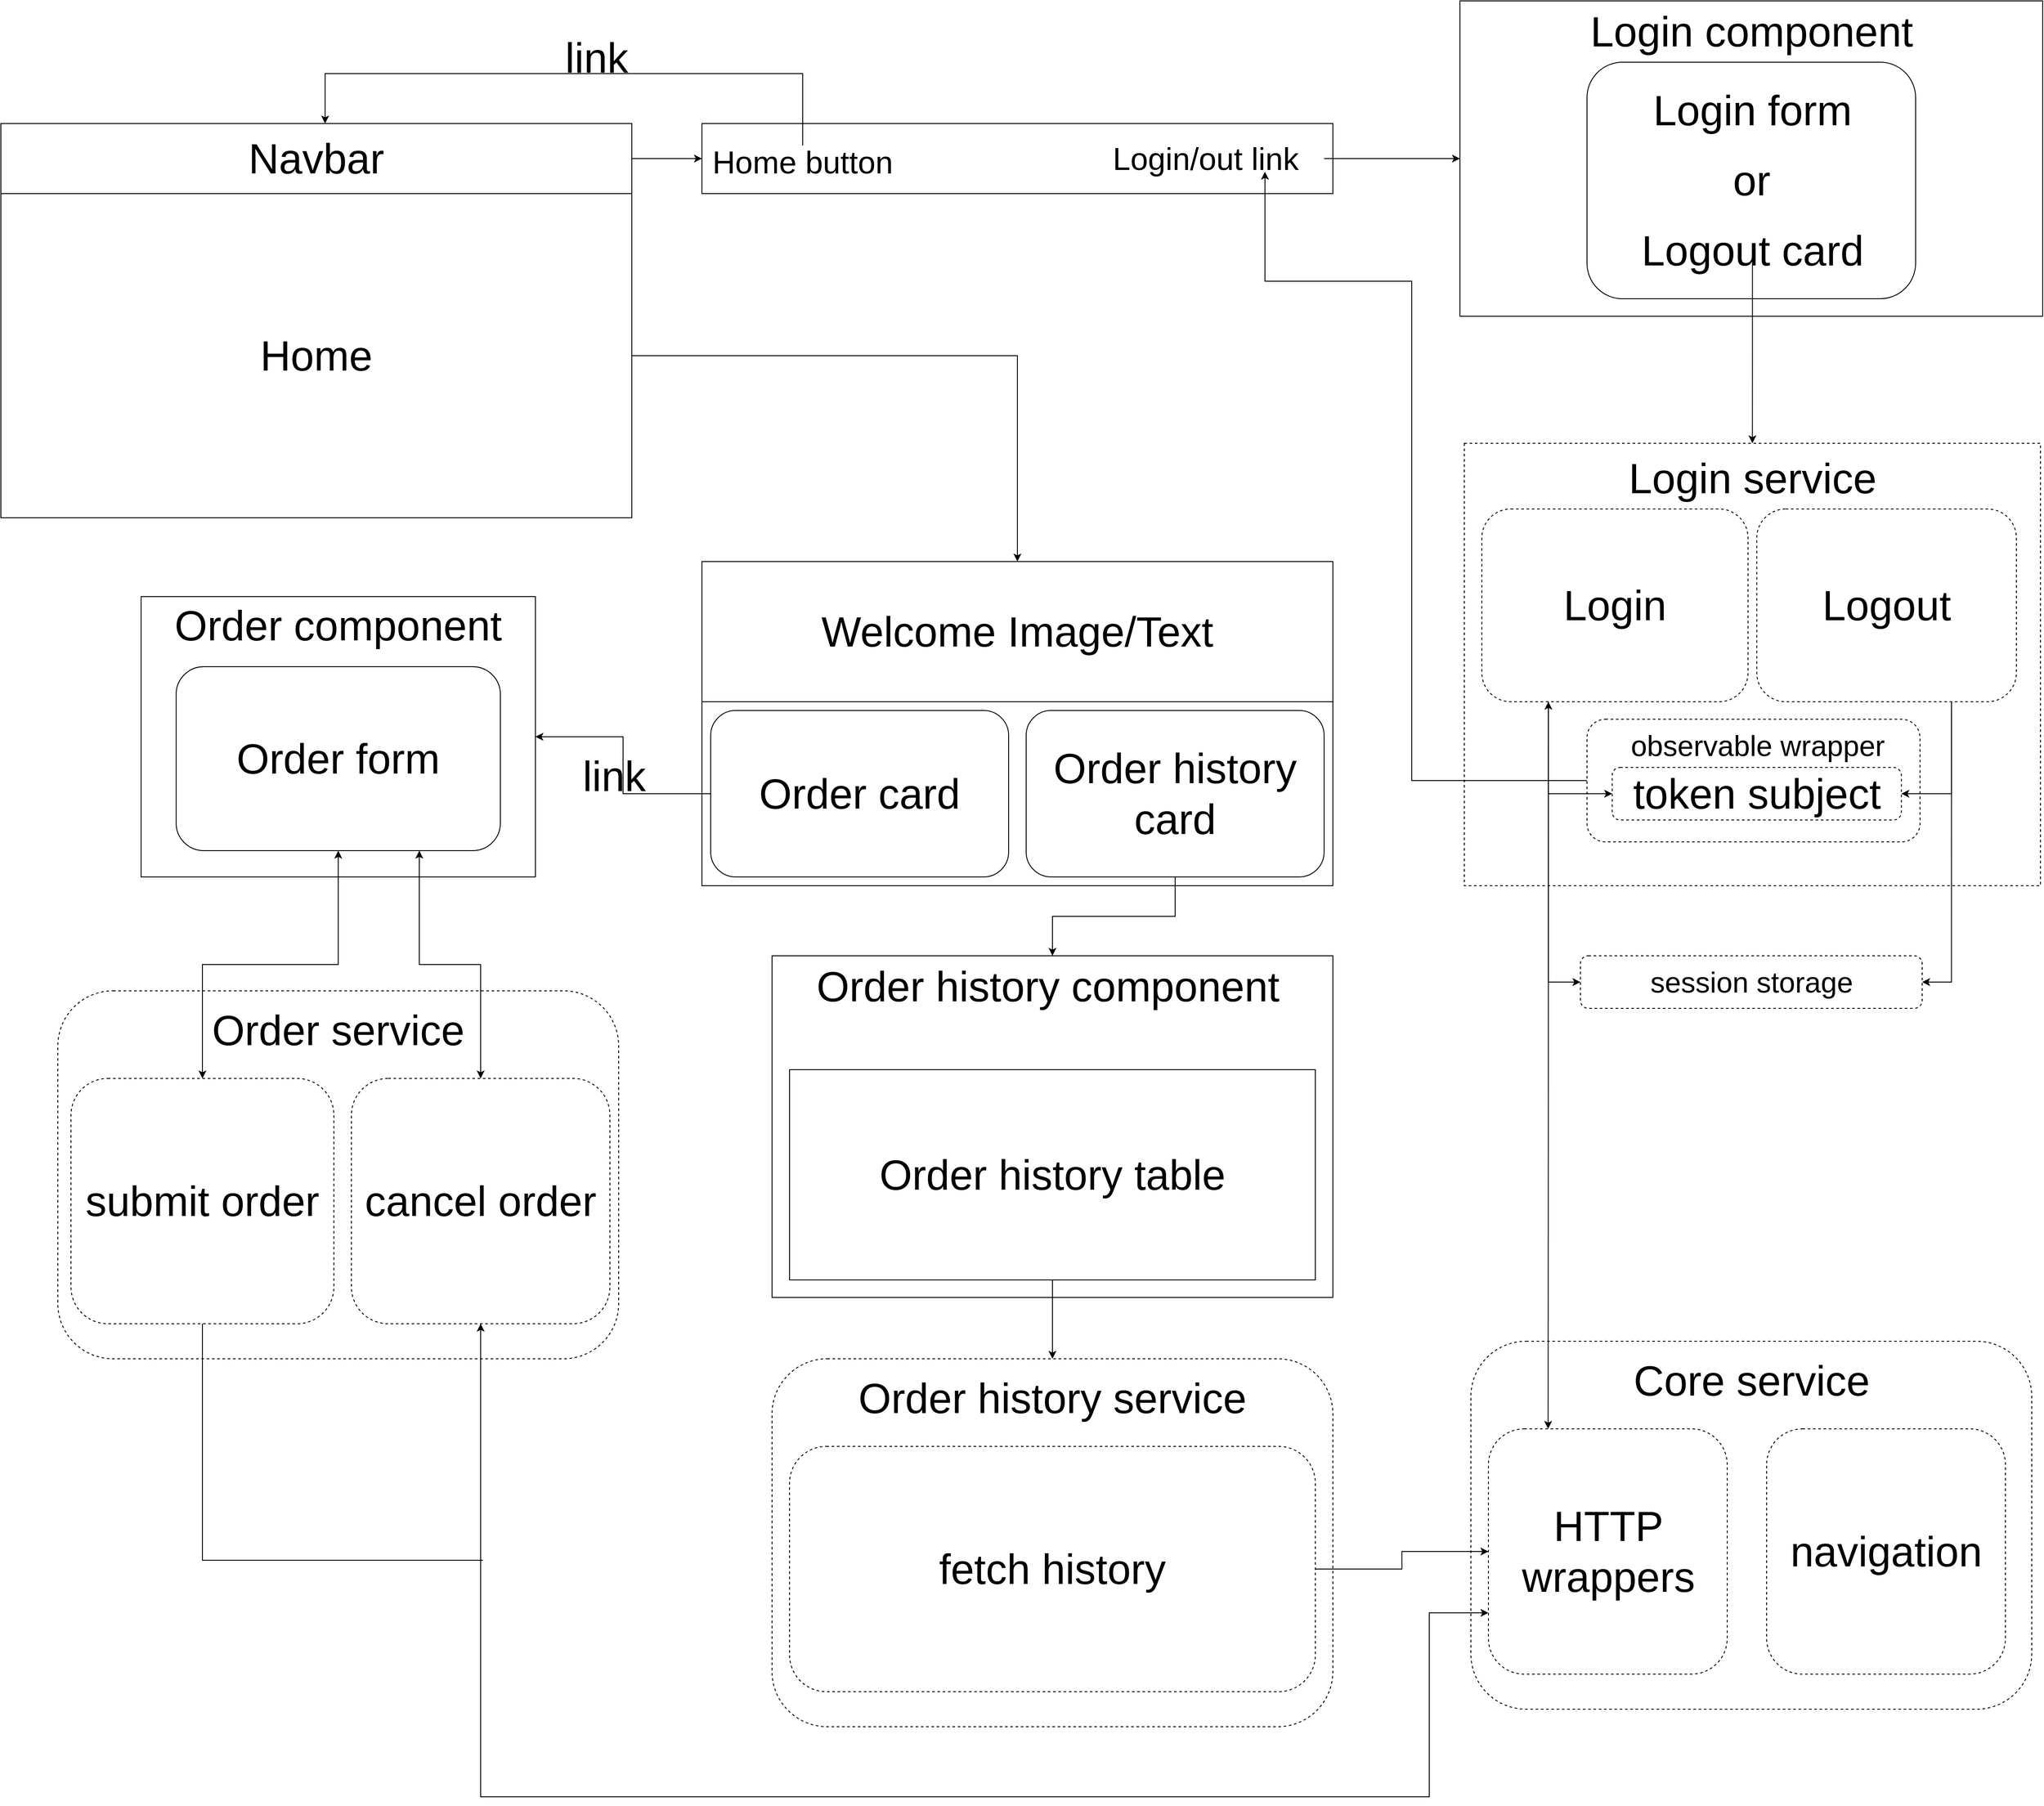 <mxfile version="20.8.20" type="device"><diagram name="Page-1" id="yQVor-XQILGKOiAcVBCf"><mxGraphModel dx="3063" dy="2186" grid="1" gridSize="10" guides="1" tooltips="1" connect="1" arrows="1" fold="1" page="1" pageScale="1" pageWidth="850" pageHeight="1100" math="0" shadow="0"><root><mxCell id="0"/><mxCell id="1" parent="0"/><mxCell id="PzzqoqVTbloe4EFkKFbZ-1" value="" style="rounded=0;whiteSpace=wrap;html=1;" vertex="1" parent="1"><mxGeometry x="80" y="150" width="720" height="450" as="geometry"/></mxCell><mxCell id="PzzqoqVTbloe4EFkKFbZ-19" value="" style="edgeStyle=orthogonalEdgeStyle;rounded=0;orthogonalLoop=1;jettySize=auto;html=1;fontSize=48;" edge="1" parent="1" source="PzzqoqVTbloe4EFkKFbZ-2" target="PzzqoqVTbloe4EFkKFbZ-18"><mxGeometry relative="1" as="geometry"/></mxCell><mxCell id="PzzqoqVTbloe4EFkKFbZ-2" value="&lt;font style=&quot;font-size: 48px;&quot;&gt;Navbar&lt;/font&gt;" style="rounded=0;whiteSpace=wrap;html=1;" vertex="1" parent="1"><mxGeometry x="80" y="150" width="720" height="80" as="geometry"/></mxCell><mxCell id="PzzqoqVTbloe4EFkKFbZ-6" value="" style="edgeStyle=orthogonalEdgeStyle;rounded=0;orthogonalLoop=1;jettySize=auto;html=1;fontSize=48;" edge="1" parent="1" source="PzzqoqVTbloe4EFkKFbZ-3" target="PzzqoqVTbloe4EFkKFbZ-5"><mxGeometry relative="1" as="geometry"/></mxCell><mxCell id="PzzqoqVTbloe4EFkKFbZ-3" value="&lt;font style=&quot;font-size: 48px;&quot;&gt;Home&lt;/font&gt;" style="rounded=0;whiteSpace=wrap;html=1;" vertex="1" parent="1"><mxGeometry x="80" y="230" width="720" height="370" as="geometry"/></mxCell><mxCell id="PzzqoqVTbloe4EFkKFbZ-5" value="" style="rounded=0;whiteSpace=wrap;html=1;" vertex="1" parent="1"><mxGeometry x="880" y="650" width="720" height="370" as="geometry"/></mxCell><mxCell id="PzzqoqVTbloe4EFkKFbZ-8" value="Welcome Image/Text" style="rounded=0;whiteSpace=wrap;html=1;fontSize=48;" vertex="1" parent="1"><mxGeometry x="880" y="650" width="720" height="160" as="geometry"/></mxCell><mxCell id="PzzqoqVTbloe4EFkKFbZ-14" value="" style="edgeStyle=orthogonalEdgeStyle;rounded=0;orthogonalLoop=1;jettySize=auto;html=1;fontSize=48;" edge="1" parent="1" source="PzzqoqVTbloe4EFkKFbZ-9" target="PzzqoqVTbloe4EFkKFbZ-13"><mxGeometry relative="1" as="geometry"/></mxCell><mxCell id="PzzqoqVTbloe4EFkKFbZ-9" value="Order card" style="rounded=1;whiteSpace=wrap;html=1;fontSize=48;" vertex="1" parent="1"><mxGeometry x="890" y="820" width="340" height="190" as="geometry"/></mxCell><mxCell id="PzzqoqVTbloe4EFkKFbZ-49" value="" style="edgeStyle=orthogonalEdgeStyle;rounded=0;orthogonalLoop=1;jettySize=auto;html=1;fontSize=33;" edge="1" parent="1" source="PzzqoqVTbloe4EFkKFbZ-10" target="PzzqoqVTbloe4EFkKFbZ-48"><mxGeometry relative="1" as="geometry"/></mxCell><mxCell id="PzzqoqVTbloe4EFkKFbZ-10" value="Order history card" style="rounded=1;whiteSpace=wrap;html=1;fontSize=48;" vertex="1" parent="1"><mxGeometry x="1250" y="820" width="340" height="190" as="geometry"/></mxCell><mxCell id="PzzqoqVTbloe4EFkKFbZ-13" value="" style="rounded=1;whiteSpace=wrap;html=1;fontSize=48;arcSize=0;" vertex="1" parent="1"><mxGeometry x="240" y="690" width="450" height="320" as="geometry"/></mxCell><mxCell id="PzzqoqVTbloe4EFkKFbZ-15" value="link" style="text;html=1;strokeColor=none;fillColor=none;align=center;verticalAlign=middle;whiteSpace=wrap;rounded=0;fontSize=48;" vertex="1" parent="1"><mxGeometry x="750" y="880" width="60" height="30" as="geometry"/></mxCell><mxCell id="PzzqoqVTbloe4EFkKFbZ-16" value="Order component" style="text;html=1;strokeColor=none;fillColor=none;align=center;verticalAlign=middle;whiteSpace=wrap;rounded=0;fontSize=48;" vertex="1" parent="1"><mxGeometry x="250" y="700" width="430" height="45" as="geometry"/></mxCell><mxCell id="PzzqoqVTbloe4EFkKFbZ-17" value="Order form" style="rounded=1;whiteSpace=wrap;html=1;fontSize=48;" vertex="1" parent="1"><mxGeometry x="280" y="770" width="370" height="210" as="geometry"/></mxCell><mxCell id="PzzqoqVTbloe4EFkKFbZ-18" value="" style="rounded=0;whiteSpace=wrap;html=1;" vertex="1" parent="1"><mxGeometry x="880" y="150" width="720" height="80" as="geometry"/></mxCell><mxCell id="PzzqoqVTbloe4EFkKFbZ-23" style="edgeStyle=orthogonalEdgeStyle;rounded=0;orthogonalLoop=1;jettySize=auto;html=1;exitX=0.5;exitY=0;exitDx=0;exitDy=0;fontSize=36;" edge="1" parent="1" source="PzzqoqVTbloe4EFkKFbZ-20" target="PzzqoqVTbloe4EFkKFbZ-2"><mxGeometry relative="1" as="geometry"><mxPoint x="450" y="10" as="targetPoint"/><Array as="points"><mxPoint x="995" y="93"/><mxPoint x="450" y="93"/></Array></mxGeometry></mxCell><mxCell id="PzzqoqVTbloe4EFkKFbZ-20" value="&lt;font style=&quot;font-size: 36px;&quot;&gt;Home button&lt;/font&gt;" style="text;html=1;strokeColor=none;fillColor=none;align=center;verticalAlign=middle;whiteSpace=wrap;rounded=0;fontSize=48;" vertex="1" parent="1"><mxGeometry x="890" y="175" width="210" height="30" as="geometry"/></mxCell><mxCell id="PzzqoqVTbloe4EFkKFbZ-26" value="" style="edgeStyle=orthogonalEdgeStyle;rounded=0;orthogonalLoop=1;jettySize=auto;html=1;fontSize=48;" edge="1" parent="1" source="PzzqoqVTbloe4EFkKFbZ-21" target="PzzqoqVTbloe4EFkKFbZ-25"><mxGeometry relative="1" as="geometry"/></mxCell><mxCell id="PzzqoqVTbloe4EFkKFbZ-21" value="Login/out link" style="text;html=1;strokeColor=none;fillColor=none;align=center;verticalAlign=middle;whiteSpace=wrap;rounded=0;fontSize=36;" vertex="1" parent="1"><mxGeometry x="1320" y="175" width="270" height="30" as="geometry"/></mxCell><mxCell id="PzzqoqVTbloe4EFkKFbZ-24" value="&lt;font style=&quot;font-size: 48px;&quot;&gt;link&lt;/font&gt;" style="text;html=1;strokeColor=none;fillColor=none;align=center;verticalAlign=middle;whiteSpace=wrap;rounded=0;fontSize=36;" vertex="1" parent="1"><mxGeometry x="730" y="60" width="60" height="30" as="geometry"/></mxCell><mxCell id="PzzqoqVTbloe4EFkKFbZ-25" value="" style="whiteSpace=wrap;html=1;fontSize=48;" vertex="1" parent="1"><mxGeometry x="1745" y="10" width="665" height="360" as="geometry"/></mxCell><mxCell id="PzzqoqVTbloe4EFkKFbZ-27" value="Login component" style="text;html=1;strokeColor=none;fillColor=none;align=center;verticalAlign=middle;whiteSpace=wrap;rounded=0;fontSize=48;" vertex="1" parent="1"><mxGeometry x="1787.5" y="30" width="580" height="30" as="geometry"/></mxCell><mxCell id="PzzqoqVTbloe4EFkKFbZ-28" value="" style="rounded=1;whiteSpace=wrap;html=1;fontSize=48;" vertex="1" parent="1"><mxGeometry x="1890" y="80" width="375" height="270" as="geometry"/></mxCell><mxCell id="PzzqoqVTbloe4EFkKFbZ-29" value="Login form" style="text;html=1;strokeColor=none;fillColor=none;align=center;verticalAlign=middle;whiteSpace=wrap;rounded=0;fontSize=48;" vertex="1" parent="1"><mxGeometry x="1918.75" y="120" width="320" height="30" as="geometry"/></mxCell><mxCell id="PzzqoqVTbloe4EFkKFbZ-30" value="or" style="text;html=1;strokeColor=none;fillColor=none;align=center;verticalAlign=middle;whiteSpace=wrap;rounded=0;fontSize=48;" vertex="1" parent="1"><mxGeometry x="1917.5" y="200" width="320" height="30" as="geometry"/></mxCell><mxCell id="PzzqoqVTbloe4EFkKFbZ-33" value="" style="edgeStyle=orthogonalEdgeStyle;rounded=0;orthogonalLoop=1;jettySize=auto;html=1;fontSize=48;" edge="1" parent="1" source="PzzqoqVTbloe4EFkKFbZ-31" target="PzzqoqVTbloe4EFkKFbZ-32"><mxGeometry relative="1" as="geometry"/></mxCell><mxCell id="PzzqoqVTbloe4EFkKFbZ-31" value="Logout card" style="text;html=1;strokeColor=none;fillColor=none;align=center;verticalAlign=middle;whiteSpace=wrap;rounded=0;fontSize=48;" vertex="1" parent="1"><mxGeometry x="1918.75" y="280" width="320" height="30" as="geometry"/></mxCell><mxCell id="PzzqoqVTbloe4EFkKFbZ-32" value="" style="whiteSpace=wrap;html=1;fontSize=48;dashed=1;" vertex="1" parent="1"><mxGeometry x="1750" y="515" width="657.5" height="505" as="geometry"/></mxCell><mxCell id="PzzqoqVTbloe4EFkKFbZ-34" value="Login service" style="text;html=1;strokeColor=none;fillColor=none;align=center;verticalAlign=middle;whiteSpace=wrap;rounded=0;fontSize=48;" vertex="1" parent="1"><mxGeometry x="1830" y="530" width="497.5" height="50" as="geometry"/></mxCell><mxCell id="PzzqoqVTbloe4EFkKFbZ-46" style="edgeStyle=orthogonalEdgeStyle;rounded=0;orthogonalLoop=1;jettySize=auto;html=1;exitX=0.25;exitY=1;exitDx=0;exitDy=0;entryX=0;entryY=0.5;entryDx=0;entryDy=0;fontSize=33;" edge="1" parent="1" source="PzzqoqVTbloe4EFkKFbZ-35" target="PzzqoqVTbloe4EFkKFbZ-45"><mxGeometry relative="1" as="geometry"/></mxCell><mxCell id="PzzqoqVTbloe4EFkKFbZ-35" value="Login" style="rounded=1;whiteSpace=wrap;html=1;dashed=1;fontSize=48;" vertex="1" parent="1"><mxGeometry x="1770" y="590" width="303.75" height="220" as="geometry"/></mxCell><mxCell id="PzzqoqVTbloe4EFkKFbZ-47" style="edgeStyle=orthogonalEdgeStyle;rounded=0;orthogonalLoop=1;jettySize=auto;html=1;exitX=0.75;exitY=1;exitDx=0;exitDy=0;entryX=1;entryY=0.5;entryDx=0;entryDy=0;fontSize=33;" edge="1" parent="1" source="PzzqoqVTbloe4EFkKFbZ-36" target="PzzqoqVTbloe4EFkKFbZ-45"><mxGeometry relative="1" as="geometry"/></mxCell><mxCell id="PzzqoqVTbloe4EFkKFbZ-36" value="Logout" style="rounded=1;whiteSpace=wrap;html=1;dashed=1;fontSize=48;" vertex="1" parent="1"><mxGeometry x="2083.75" y="590" width="296.25" height="220" as="geometry"/></mxCell><mxCell id="PzzqoqVTbloe4EFkKFbZ-43" style="edgeStyle=orthogonalEdgeStyle;rounded=0;orthogonalLoop=1;jettySize=auto;html=1;exitX=0;exitY=0.5;exitDx=0;exitDy=0;entryX=0.75;entryY=1;entryDx=0;entryDy=0;fontSize=33;" edge="1" parent="1" source="PzzqoqVTbloe4EFkKFbZ-40" target="PzzqoqVTbloe4EFkKFbZ-21"><mxGeometry relative="1" as="geometry"><Array as="points"><mxPoint x="1690" y="900"/><mxPoint x="1690" y="330"/><mxPoint x="1523" y="330"/></Array></mxGeometry></mxCell><mxCell id="PzzqoqVTbloe4EFkKFbZ-40" value="" style="rounded=1;whiteSpace=wrap;html=1;dashed=1;fontSize=48;" vertex="1" parent="1"><mxGeometry x="1890" y="830" width="380" height="140" as="geometry"/></mxCell><mxCell id="PzzqoqVTbloe4EFkKFbZ-39" value="" style="rounded=1;whiteSpace=wrap;html=1;dashed=1;fontSize=48;" vertex="1" parent="1"><mxGeometry x="1918.75" y="885" width="330" height="60" as="geometry"/></mxCell><mxCell id="PzzqoqVTbloe4EFkKFbZ-38" value="token subject" style="text;html=1;strokeColor=none;fillColor=none;align=center;verticalAlign=middle;whiteSpace=wrap;rounded=0;fontSize=48;" vertex="1" parent="1"><mxGeometry x="1935" y="900" width="297.5" height="30" as="geometry"/></mxCell><mxCell id="PzzqoqVTbloe4EFkKFbZ-41" value="&lt;font style=&quot;font-size: 33px;&quot;&gt;observable wrapper&lt;/font&gt;" style="text;html=1;strokeColor=none;fillColor=none;align=center;verticalAlign=middle;whiteSpace=wrap;rounded=0;fontSize=48;" vertex="1" parent="1"><mxGeometry x="1920" y="840" width="330" height="30" as="geometry"/></mxCell><mxCell id="PzzqoqVTbloe4EFkKFbZ-42" style="edgeStyle=orthogonalEdgeStyle;rounded=0;orthogonalLoop=1;jettySize=auto;html=1;exitX=0.25;exitY=1;exitDx=0;exitDy=0;entryX=0;entryY=0.5;entryDx=0;entryDy=0;fontSize=33;" edge="1" parent="1" source="PzzqoqVTbloe4EFkKFbZ-35" target="PzzqoqVTbloe4EFkKFbZ-39"><mxGeometry relative="1" as="geometry"/></mxCell><mxCell id="PzzqoqVTbloe4EFkKFbZ-44" style="edgeStyle=orthogonalEdgeStyle;rounded=0;orthogonalLoop=1;jettySize=auto;html=1;exitX=0.75;exitY=1;exitDx=0;exitDy=0;entryX=1;entryY=0.5;entryDx=0;entryDy=0;fontSize=33;" edge="1" parent="1" source="PzzqoqVTbloe4EFkKFbZ-36" target="PzzqoqVTbloe4EFkKFbZ-39"><mxGeometry relative="1" as="geometry"/></mxCell><mxCell id="PzzqoqVTbloe4EFkKFbZ-45" value="session storage" style="rounded=1;whiteSpace=wrap;html=1;dashed=1;fontSize=33;" vertex="1" parent="1"><mxGeometry x="1882.5" y="1100" width="390" height="60" as="geometry"/></mxCell><mxCell id="PzzqoqVTbloe4EFkKFbZ-48" value="" style="whiteSpace=wrap;html=1;fontSize=48;rounded=1;arcSize=0;" vertex="1" parent="1"><mxGeometry x="960" y="1100" width="640" height="390" as="geometry"/></mxCell><mxCell id="PzzqoqVTbloe4EFkKFbZ-50" value="Order history component" style="text;html=1;strokeColor=none;fillColor=none;align=center;verticalAlign=middle;whiteSpace=wrap;rounded=0;fontSize=48;" vertex="1" parent="1"><mxGeometry x="970" y="1120" width="610" height="30" as="geometry"/></mxCell><mxCell id="PzzqoqVTbloe4EFkKFbZ-53" style="edgeStyle=orthogonalEdgeStyle;rounded=0;orthogonalLoop=1;jettySize=auto;html=1;exitX=0.5;exitY=1;exitDx=0;exitDy=0;entryX=0.5;entryY=0;entryDx=0;entryDy=0;fontSize=48;" edge="1" parent="1" source="PzzqoqVTbloe4EFkKFbZ-51" target="PzzqoqVTbloe4EFkKFbZ-52"><mxGeometry relative="1" as="geometry"/></mxCell><mxCell id="PzzqoqVTbloe4EFkKFbZ-51" value="Order history table" style="rounded=0;whiteSpace=wrap;html=1;fontSize=48;" vertex="1" parent="1"><mxGeometry x="980" y="1230" width="600" height="240" as="geometry"/></mxCell><mxCell id="PzzqoqVTbloe4EFkKFbZ-52" value="" style="rounded=1;whiteSpace=wrap;html=1;fontSize=48;dashed=1;" vertex="1" parent="1"><mxGeometry x="960" y="1560" width="640" height="420" as="geometry"/></mxCell><mxCell id="PzzqoqVTbloe4EFkKFbZ-54" value="Order history service" style="text;html=1;strokeColor=none;fillColor=none;align=center;verticalAlign=middle;whiteSpace=wrap;rounded=0;fontSize=48;" vertex="1" parent="1"><mxGeometry x="1000" y="1580" width="560" height="50" as="geometry"/></mxCell><mxCell id="PzzqoqVTbloe4EFkKFbZ-56" value="fetch history" style="rounded=1;whiteSpace=wrap;html=1;dashed=1;fontSize=48;" vertex="1" parent="1"><mxGeometry x="980" y="1660" width="600" height="280" as="geometry"/></mxCell><mxCell id="PzzqoqVTbloe4EFkKFbZ-57" value="" style="rounded=1;whiteSpace=wrap;html=1;fontSize=48;dashed=1;" vertex="1" parent="1"><mxGeometry x="145" y="1140" width="640" height="420" as="geometry"/></mxCell><mxCell id="PzzqoqVTbloe4EFkKFbZ-58" value="Order service" style="text;html=1;strokeColor=none;fillColor=none;align=center;verticalAlign=middle;whiteSpace=wrap;rounded=0;fontSize=48;" vertex="1" parent="1"><mxGeometry x="185" y="1160" width="560" height="50" as="geometry"/></mxCell><mxCell id="PzzqoqVTbloe4EFkKFbZ-67" style="edgeStyle=orthogonalEdgeStyle;rounded=0;orthogonalLoop=1;jettySize=auto;html=1;exitX=0.5;exitY=1;exitDx=0;exitDy=0;fontSize=48;endArrow=none;endFill=0;" edge="1" parent="1" source="PzzqoqVTbloe4EFkKFbZ-59"><mxGeometry relative="1" as="geometry"><mxPoint x="630" y="1790" as="targetPoint"/><Array as="points"><mxPoint x="310" y="1790"/></Array></mxGeometry></mxCell><mxCell id="PzzqoqVTbloe4EFkKFbZ-59" value="submit order" style="rounded=1;whiteSpace=wrap;html=1;dashed=1;fontSize=48;" vertex="1" parent="1"><mxGeometry x="160" y="1240" width="300" height="280" as="geometry"/></mxCell><mxCell id="PzzqoqVTbloe4EFkKFbZ-60" value="cancel order" style="rounded=1;whiteSpace=wrap;html=1;dashed=1;fontSize=48;" vertex="1" parent="1"><mxGeometry x="480" y="1240" width="295" height="280" as="geometry"/></mxCell><mxCell id="PzzqoqVTbloe4EFkKFbZ-61" value="" style="rounded=1;whiteSpace=wrap;html=1;fontSize=48;dashed=1;" vertex="1" parent="1"><mxGeometry x="1757.5" y="1540" width="640" height="420" as="geometry"/></mxCell><mxCell id="PzzqoqVTbloe4EFkKFbZ-62" value="Core service" style="text;html=1;strokeColor=none;fillColor=none;align=center;verticalAlign=middle;whiteSpace=wrap;rounded=0;fontSize=48;" vertex="1" parent="1"><mxGeometry x="1797.5" y="1560" width="560" height="50" as="geometry"/></mxCell><mxCell id="PzzqoqVTbloe4EFkKFbZ-63" value="HTTP wrappers" style="rounded=1;whiteSpace=wrap;html=1;dashed=1;fontSize=48;" vertex="1" parent="1"><mxGeometry x="1777.5" y="1640" width="272.5" height="280" as="geometry"/></mxCell><mxCell id="PzzqoqVTbloe4EFkKFbZ-64" value="navigation" style="rounded=1;whiteSpace=wrap;html=1;dashed=1;fontSize=48;" vertex="1" parent="1"><mxGeometry x="2095" y="1640" width="272.5" height="280" as="geometry"/></mxCell><mxCell id="PzzqoqVTbloe4EFkKFbZ-66" style="edgeStyle=orthogonalEdgeStyle;rounded=0;orthogonalLoop=1;jettySize=auto;html=1;exitX=0.5;exitY=1;exitDx=0;exitDy=0;entryX=0;entryY=0.75;entryDx=0;entryDy=0;fontSize=48;startArrow=classic;startFill=1;" edge="1" parent="1" source="PzzqoqVTbloe4EFkKFbZ-60" target="PzzqoqVTbloe4EFkKFbZ-63"><mxGeometry relative="1" as="geometry"><Array as="points"><mxPoint x="628" y="2060"/><mxPoint x="1710" y="2060"/><mxPoint x="1710" y="1850"/></Array></mxGeometry></mxCell><mxCell id="PzzqoqVTbloe4EFkKFbZ-65" style="edgeStyle=orthogonalEdgeStyle;rounded=0;orthogonalLoop=1;jettySize=auto;html=1;exitX=1;exitY=0.5;exitDx=0;exitDy=0;entryX=0;entryY=0.5;entryDx=0;entryDy=0;fontSize=48;" edge="1" parent="1" source="PzzqoqVTbloe4EFkKFbZ-56" target="PzzqoqVTbloe4EFkKFbZ-63"><mxGeometry relative="1" as="geometry"/></mxCell><mxCell id="PzzqoqVTbloe4EFkKFbZ-68" style="edgeStyle=orthogonalEdgeStyle;rounded=0;orthogonalLoop=1;jettySize=auto;html=1;exitX=0.25;exitY=1;exitDx=0;exitDy=0;entryX=0.25;entryY=0;entryDx=0;entryDy=0;fontSize=48;startArrow=classic;startFill=1;endArrow=classic;endFill=1;" edge="1" parent="1" source="PzzqoqVTbloe4EFkKFbZ-35" target="PzzqoqVTbloe4EFkKFbZ-63"><mxGeometry relative="1" as="geometry"/></mxCell><mxCell id="PzzqoqVTbloe4EFkKFbZ-69" style="edgeStyle=orthogonalEdgeStyle;rounded=0;orthogonalLoop=1;jettySize=auto;html=1;exitX=0.5;exitY=1;exitDx=0;exitDy=0;entryX=0.5;entryY=0;entryDx=0;entryDy=0;fontSize=48;startArrow=classic;startFill=1;endArrow=classic;endFill=1;" edge="1" parent="1" source="PzzqoqVTbloe4EFkKFbZ-17" target="PzzqoqVTbloe4EFkKFbZ-59"><mxGeometry relative="1" as="geometry"/></mxCell><mxCell id="PzzqoqVTbloe4EFkKFbZ-71" style="edgeStyle=orthogonalEdgeStyle;rounded=0;orthogonalLoop=1;jettySize=auto;html=1;exitX=0.75;exitY=1;exitDx=0;exitDy=0;fontSize=48;startArrow=classic;startFill=1;endArrow=classic;endFill=1;" edge="1" parent="1" source="PzzqoqVTbloe4EFkKFbZ-17" target="PzzqoqVTbloe4EFkKFbZ-60"><mxGeometry relative="1" as="geometry"/></mxCell></root></mxGraphModel></diagram></mxfile>
